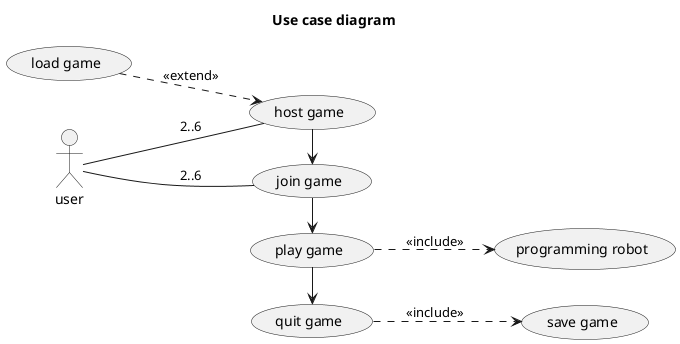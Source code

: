 @startuml
'https://plantuml.com/use-case-diagram
title Use case diagram
left to right direction
actor user
'actor user2

  user -- (join game):2..6
  user -- (host game):2..6
  '(host game) -- user2
  '(join game) -- user2

  (load game)..>(host game):<<extend>>
  (join game) -> (play game)
  (host game) -> (join game)


  (play game) -> (quit game)

  (play game)..> (programming robot):<<include>>
  (quit game)..> (save game):<<include>>

@enduml
